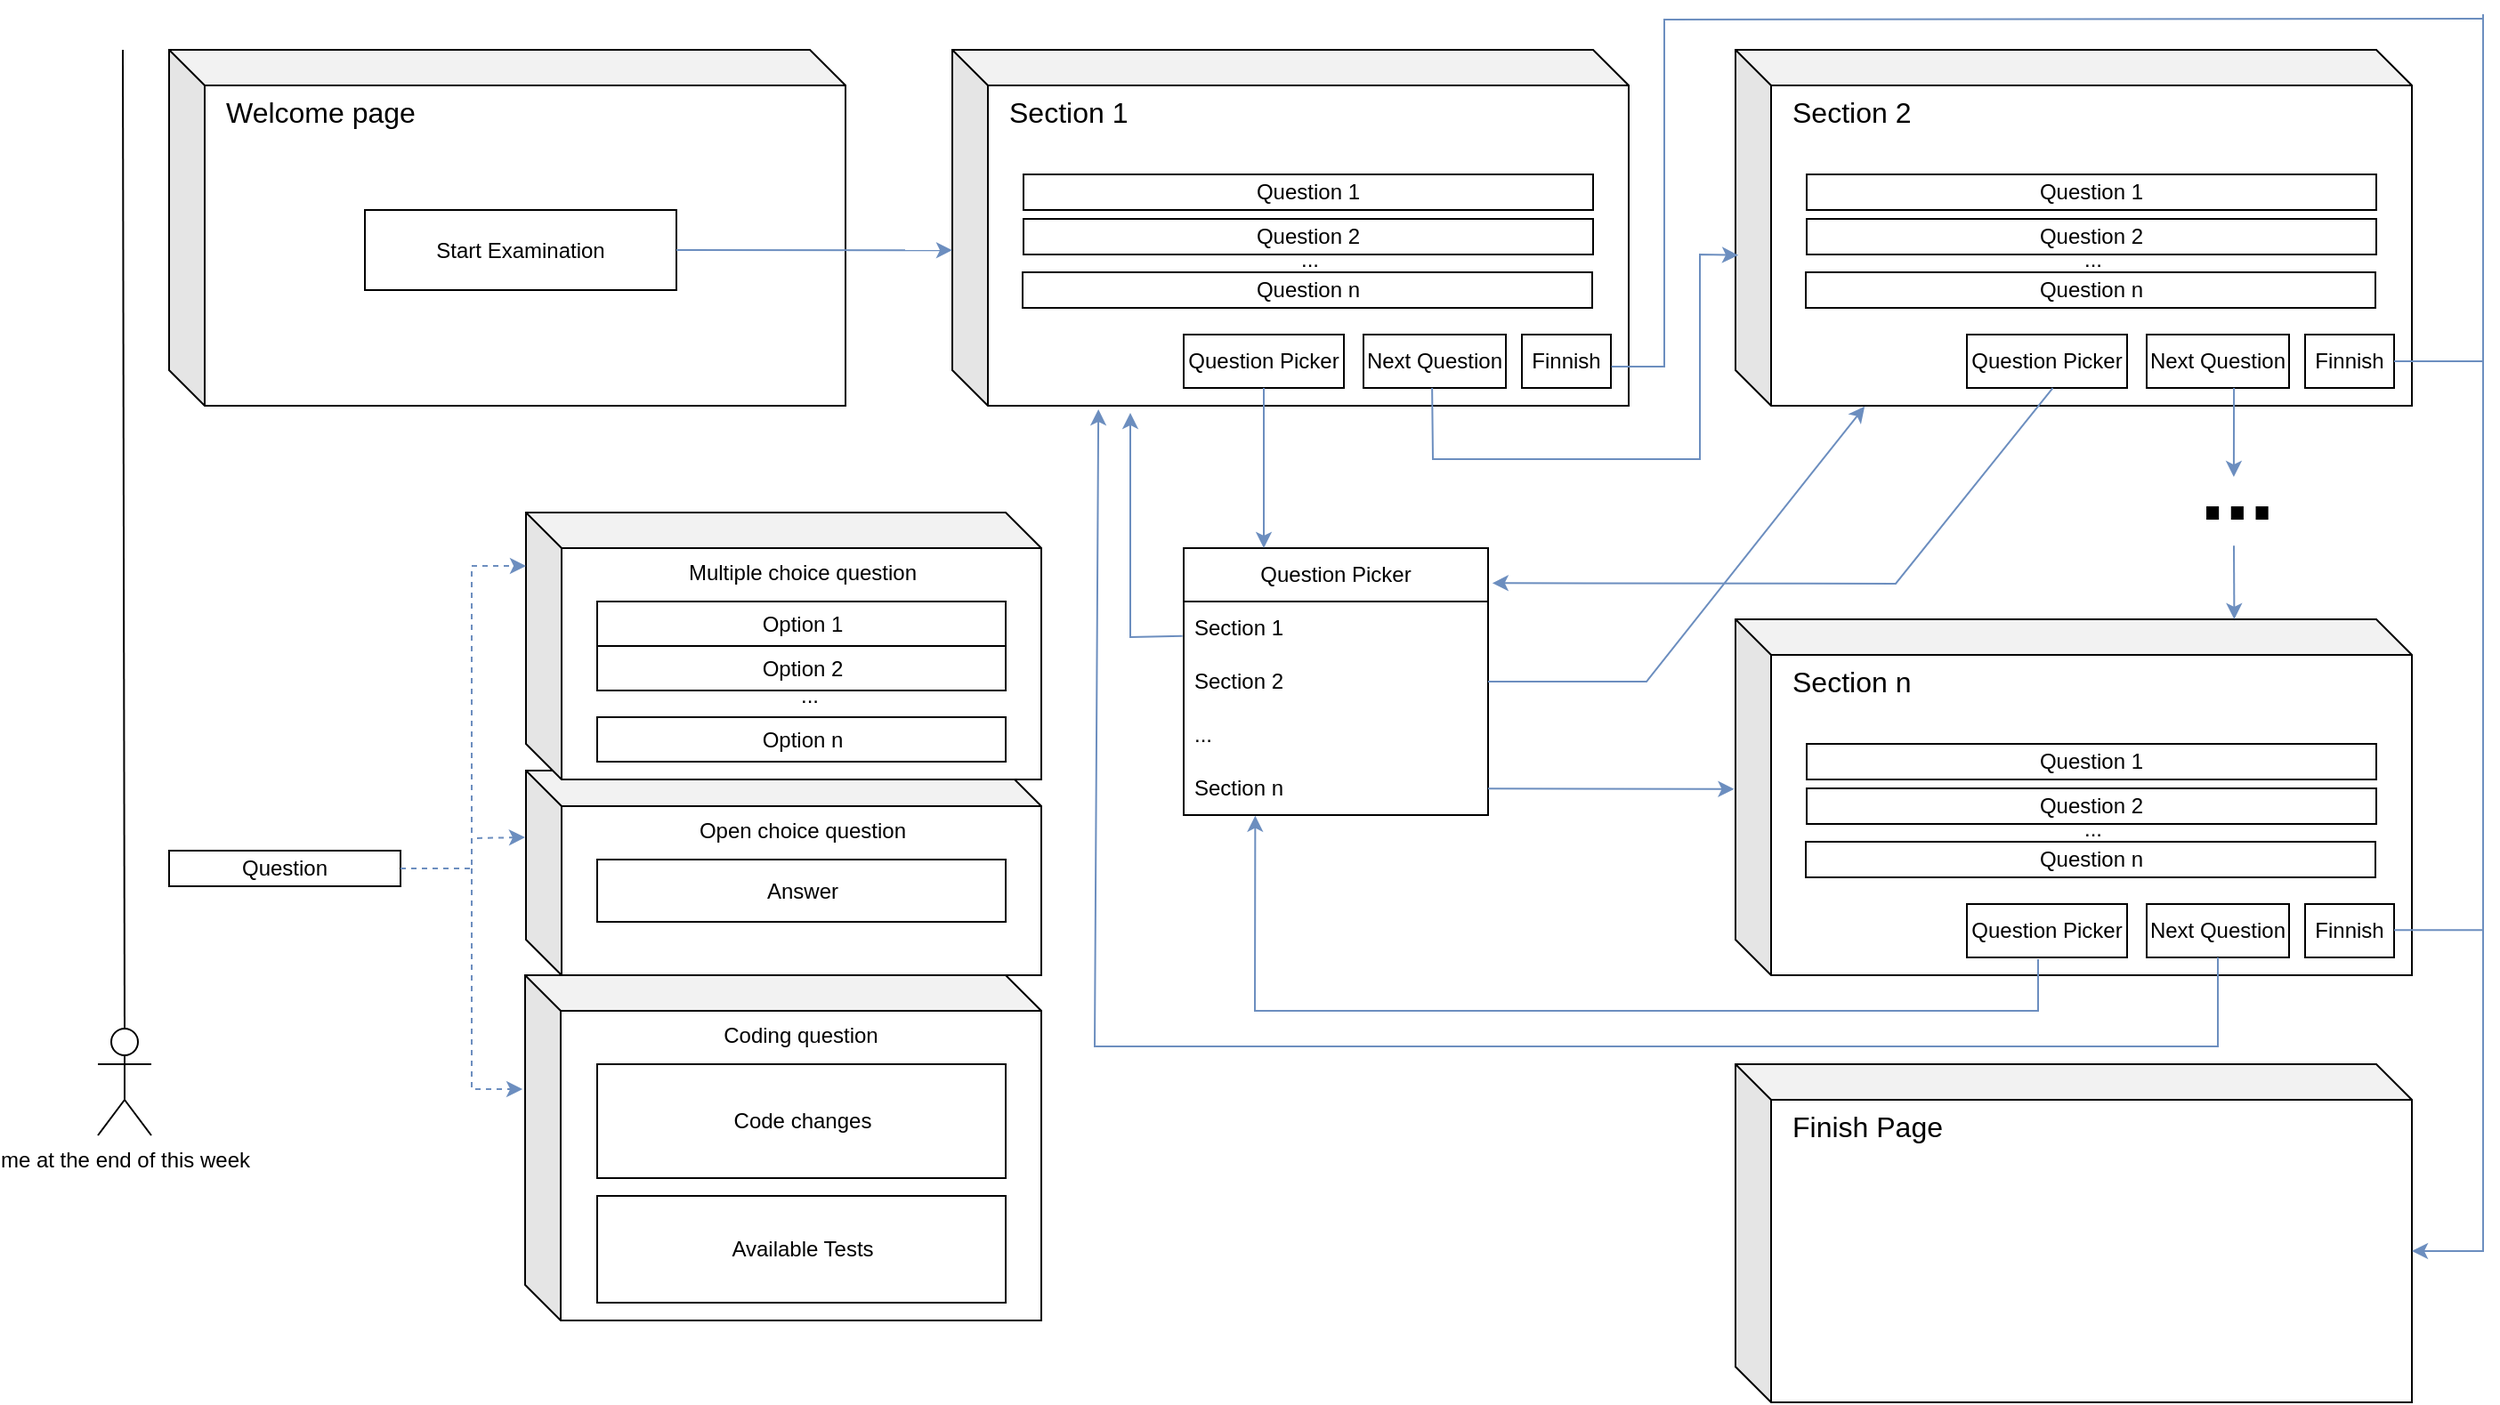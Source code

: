 <mxfile version="26.0.9">
  <diagram name="Pagina-1" id="24wl4rJfPtHlZv77M8ec">
    <mxGraphModel dx="1615" dy="871" grid="1" gridSize="10" guides="1" tooltips="1" connect="1" arrows="1" fold="1" page="1" pageScale="1" pageWidth="1200" pageHeight="1920" math="0" shadow="0">
      <root>
        <mxCell id="0" />
        <mxCell id="1" parent="0" />
        <mxCell id="Ht8Bc9fi52HaijCVLVB0-2" value="" style="shape=cube;whiteSpace=wrap;html=1;boundedLbl=1;backgroundOutline=1;darkOpacity=0.05;darkOpacity2=0.1;" parent="1" vertex="1">
          <mxGeometry x="160" y="40" width="380" height="200" as="geometry" />
        </mxCell>
        <mxCell id="Ht8Bc9fi52HaijCVLVB0-3" value="&lt;font style=&quot;font-size: 16px;&quot;&gt;Welcome page&lt;/font&gt;" style="text;html=1;align=left;verticalAlign=middle;whiteSpace=wrap;rounded=0;" parent="1" vertex="1">
          <mxGeometry x="190" y="60" width="170" height="30" as="geometry" />
        </mxCell>
        <mxCell id="Ht8Bc9fi52HaijCVLVB0-7" value="&lt;div&gt;Start Examination&lt;/div&gt;" style="rounded=0;whiteSpace=wrap;html=1;" parent="1" vertex="1">
          <mxGeometry x="270" y="130" width="175" height="45" as="geometry" />
        </mxCell>
        <mxCell id="Ht8Bc9fi52HaijCVLVB0-9" value="" style="shape=cube;whiteSpace=wrap;html=1;boundedLbl=1;backgroundOutline=1;darkOpacity=0.05;darkOpacity2=0.1;" parent="1" vertex="1">
          <mxGeometry x="600" y="40" width="380" height="200" as="geometry" />
        </mxCell>
        <mxCell id="Ht8Bc9fi52HaijCVLVB0-10" value="&lt;font style=&quot;font-size: 16px;&quot;&gt;Section 1&lt;/font&gt;" style="text;html=1;align=left;verticalAlign=middle;whiteSpace=wrap;rounded=0;" parent="1" vertex="1">
          <mxGeometry x="630" y="60" width="170" height="30" as="geometry" />
        </mxCell>
        <mxCell id="Ht8Bc9fi52HaijCVLVB0-34" value="Question 1" style="rounded=0;whiteSpace=wrap;html=1;" parent="1" vertex="1">
          <mxGeometry x="640" y="110" width="320" height="20" as="geometry" />
        </mxCell>
        <mxCell id="Ht8Bc9fi52HaijCVLVB0-35" value="Question 2" style="rounded=0;whiteSpace=wrap;html=1;" parent="1" vertex="1">
          <mxGeometry x="640" y="135" width="320" height="20" as="geometry" />
        </mxCell>
        <mxCell id="Ht8Bc9fi52HaijCVLVB0-36" value="Question n" style="rounded=0;whiteSpace=wrap;html=1;" parent="1" vertex="1">
          <mxGeometry x="639.5" y="165" width="320" height="20" as="geometry" />
        </mxCell>
        <mxCell id="Ht8Bc9fi52HaijCVLVB0-37" value="&lt;font&gt;...&lt;/font&gt;" style="text;html=1;align=center;verticalAlign=middle;whiteSpace=wrap;rounded=0;" parent="1" vertex="1">
          <mxGeometry x="771" y="150" width="60" height="15" as="geometry" />
        </mxCell>
        <mxCell id="Ht8Bc9fi52HaijCVLVB0-44" value="Question" style="rounded=0;whiteSpace=wrap;html=1;" parent="1" vertex="1">
          <mxGeometry x="160" y="490" width="130" height="20" as="geometry" />
        </mxCell>
        <mxCell id="Ht8Bc9fi52HaijCVLVB0-53" value="&lt;div&gt;Coding question&lt;/div&gt;" style="shape=cube;whiteSpace=wrap;html=1;boundedLbl=1;backgroundOutline=1;darkOpacity=0.05;darkOpacity2=0.1;verticalAlign=top;" parent="1" vertex="1">
          <mxGeometry x="360" y="560" width="290" height="194" as="geometry" />
        </mxCell>
        <mxCell id="Ht8Bc9fi52HaijCVLVB0-54" value="&lt;div&gt;Open choice question&lt;/div&gt;" style="shape=cube;whiteSpace=wrap;html=1;boundedLbl=1;backgroundOutline=1;darkOpacity=0.05;darkOpacity2=0.1;verticalAlign=top;" parent="1" vertex="1">
          <mxGeometry x="360.5" y="445" width="289.5" height="115" as="geometry" />
        </mxCell>
        <mxCell id="Ht8Bc9fi52HaijCVLVB0-55" value="Multiple choice question" style="shape=cube;whiteSpace=wrap;html=1;boundedLbl=1;backgroundOutline=1;darkOpacity=0.05;darkOpacity2=0.1;verticalAlign=top;" parent="1" vertex="1">
          <mxGeometry x="360.5" y="300" width="289.5" height="150" as="geometry" />
        </mxCell>
        <mxCell id="Ht8Bc9fi52HaijCVLVB0-56" value="Option 1" style="rounded=0;whiteSpace=wrap;html=1;" parent="1" vertex="1">
          <mxGeometry x="400.5" y="350" width="229.5" height="25" as="geometry" />
        </mxCell>
        <mxCell id="Ht8Bc9fi52HaijCVLVB0-57" value="&lt;div&gt;Option 2&lt;/div&gt;" style="rounded=0;whiteSpace=wrap;html=1;" parent="1" vertex="1">
          <mxGeometry x="400.5" y="375" width="229.5" height="25" as="geometry" />
        </mxCell>
        <mxCell id="Ht8Bc9fi52HaijCVLVB0-58" value="Option n" style="rounded=0;whiteSpace=wrap;html=1;" parent="1" vertex="1">
          <mxGeometry x="400.5" y="415" width="229.5" height="25" as="geometry" />
        </mxCell>
        <mxCell id="Ht8Bc9fi52HaijCVLVB0-62" value="&lt;font&gt;...&lt;/font&gt;" style="text;html=1;align=center;verticalAlign=middle;whiteSpace=wrap;rounded=0;" parent="1" vertex="1">
          <mxGeometry x="490" y="395" width="60" height="15" as="geometry" />
        </mxCell>
        <mxCell id="Ht8Bc9fi52HaijCVLVB0-63" value="Answer" style="rounded=0;whiteSpace=wrap;html=1;" parent="1" vertex="1">
          <mxGeometry x="400.5" y="495" width="229.5" height="35" as="geometry" />
        </mxCell>
        <mxCell id="Ht8Bc9fi52HaijCVLVB0-65" value="Code changes" style="rounded=0;whiteSpace=wrap;html=1;" parent="1" vertex="1">
          <mxGeometry x="400.5" y="610" width="229.5" height="64" as="geometry" />
        </mxCell>
        <mxCell id="Ht8Bc9fi52HaijCVLVB0-66" value="&lt;div&gt;Available Tests&lt;/div&gt;" style="rounded=0;whiteSpace=wrap;html=1;" parent="1" vertex="1">
          <mxGeometry x="400.5" y="684" width="229.5" height="60" as="geometry" />
        </mxCell>
        <mxCell id="Ht8Bc9fi52HaijCVLVB0-68" value="" style="endArrow=classic;dashed=1;html=1;rounded=0;entryX=0;entryY=0.2;entryDx=0;entryDy=0;entryPerimeter=0;fillColor=#dae8fc;strokeColor=#6c8ebf;endFill=1;" parent="1" target="Ht8Bc9fi52HaijCVLVB0-55" edge="1">
          <mxGeometry width="50" height="50" relative="1" as="geometry">
            <mxPoint x="330" y="480" as="sourcePoint" />
            <mxPoint x="240" y="490" as="targetPoint" />
            <Array as="points">
              <mxPoint x="330" y="330" />
            </Array>
          </mxGeometry>
        </mxCell>
        <mxCell id="Ht8Bc9fi52HaijCVLVB0-69" value="" style="endArrow=classic;dashed=1;html=1;rounded=0;entryX=-0.005;entryY=0.33;entryDx=0;entryDy=0;entryPerimeter=0;fillColor=#dae8fc;strokeColor=#6c8ebf;endFill=1;" parent="1" target="Ht8Bc9fi52HaijCVLVB0-53" edge="1">
          <mxGeometry width="50" height="50" relative="1" as="geometry">
            <mxPoint x="330" y="500" as="sourcePoint" />
            <mxPoint x="399.5" y="625" as="targetPoint" />
            <Array as="points">
              <mxPoint x="330" y="624" />
            </Array>
          </mxGeometry>
        </mxCell>
        <mxCell id="ya-eMkvV3Ybm7PLA_Z_5-2" value="Next Question" style="rounded=0;whiteSpace=wrap;html=1;" vertex="1" parent="1">
          <mxGeometry x="831" y="200" width="80" height="30" as="geometry" />
        </mxCell>
        <mxCell id="ya-eMkvV3Ybm7PLA_Z_5-17" value="Question Picker" style="rounded=0;whiteSpace=wrap;html=1;" vertex="1" parent="1">
          <mxGeometry x="730" y="200" width="90" height="30" as="geometry" />
        </mxCell>
        <mxCell id="ya-eMkvV3Ybm7PLA_Z_5-18" value="me at the end of this week" style="shape=umlActor;verticalLabelPosition=bottom;verticalAlign=top;html=1;outlineConnect=0;" vertex="1" parent="1">
          <mxGeometry x="120" y="590" width="30" height="60" as="geometry" />
        </mxCell>
        <mxCell id="ya-eMkvV3Ybm7PLA_Z_5-19" value="" style="endArrow=none;html=1;rounded=0;exitX=0.5;exitY=0;exitDx=0;exitDy=0;exitPerimeter=0;" edge="1" parent="1" source="ya-eMkvV3Ybm7PLA_Z_5-18">
          <mxGeometry width="50" height="50" relative="1" as="geometry">
            <mxPoint x="135" y="670" as="sourcePoint" />
            <mxPoint x="134" y="40" as="targetPoint" />
          </mxGeometry>
        </mxCell>
        <mxCell id="ya-eMkvV3Ybm7PLA_Z_5-20" value="" style="shape=cube;whiteSpace=wrap;html=1;boundedLbl=1;backgroundOutline=1;darkOpacity=0.05;darkOpacity2=0.1;" vertex="1" parent="1">
          <mxGeometry x="1040" y="40" width="380" height="200" as="geometry" />
        </mxCell>
        <mxCell id="ya-eMkvV3Ybm7PLA_Z_5-21" value="&lt;font style=&quot;font-size: 16px;&quot;&gt;Section 2&lt;br&gt;&lt;/font&gt;" style="text;html=1;align=left;verticalAlign=middle;whiteSpace=wrap;rounded=0;" vertex="1" parent="1">
          <mxGeometry x="1070" y="60" width="170" height="30" as="geometry" />
        </mxCell>
        <mxCell id="ya-eMkvV3Ybm7PLA_Z_5-22" value="Question 1" style="rounded=0;whiteSpace=wrap;html=1;" vertex="1" parent="1">
          <mxGeometry x="1080" y="110" width="320" height="20" as="geometry" />
        </mxCell>
        <mxCell id="ya-eMkvV3Ybm7PLA_Z_5-23" value="Question 2" style="rounded=0;whiteSpace=wrap;html=1;" vertex="1" parent="1">
          <mxGeometry x="1080" y="135" width="320" height="20" as="geometry" />
        </mxCell>
        <mxCell id="ya-eMkvV3Ybm7PLA_Z_5-24" value="Question n" style="rounded=0;whiteSpace=wrap;html=1;" vertex="1" parent="1">
          <mxGeometry x="1079.5" y="165" width="320" height="20" as="geometry" />
        </mxCell>
        <mxCell id="ya-eMkvV3Ybm7PLA_Z_5-25" value="&lt;font&gt;...&lt;/font&gt;" style="text;html=1;align=center;verticalAlign=middle;whiteSpace=wrap;rounded=0;" vertex="1" parent="1">
          <mxGeometry x="1211" y="150" width="60" height="15" as="geometry" />
        </mxCell>
        <mxCell id="ya-eMkvV3Ybm7PLA_Z_5-29" value="&lt;font&gt;&amp;nbsp;...&lt;/font&gt;" style="text;html=1;align=center;verticalAlign=middle;whiteSpace=wrap;rounded=0;fontSize=50;fontStyle=1" vertex="1" parent="1">
          <mxGeometry x="1260" y="260" width="110" height="52.5" as="geometry" />
        </mxCell>
        <mxCell id="ya-eMkvV3Ybm7PLA_Z_5-30" value="" style="endArrow=classic;dashed=1;html=1;rounded=0;entryX=0;entryY=0.2;entryDx=0;entryDy=0;entryPerimeter=0;fillColor=#dae8fc;strokeColor=#6c8ebf;endFill=1;exitX=1;exitY=0.5;exitDx=0;exitDy=0;" edge="1" parent="1" source="Ht8Bc9fi52HaijCVLVB0-44">
          <mxGeometry width="50" height="50" relative="1" as="geometry">
            <mxPoint x="290" y="632.5" as="sourcePoint" />
            <mxPoint x="360" y="482.5" as="targetPoint" />
            <Array as="points">
              <mxPoint x="330" y="500" />
              <mxPoint x="330" y="483" />
            </Array>
          </mxGeometry>
        </mxCell>
        <mxCell id="ya-eMkvV3Ybm7PLA_Z_5-31" value="" style="shape=cube;whiteSpace=wrap;html=1;boundedLbl=1;backgroundOutline=1;darkOpacity=0.05;darkOpacity2=0.1;" vertex="1" parent="1">
          <mxGeometry x="1040" y="360" width="380" height="200" as="geometry" />
        </mxCell>
        <mxCell id="ya-eMkvV3Ybm7PLA_Z_5-32" value="&lt;div&gt;&lt;font style=&quot;font-size: 16px;&quot;&gt;Section n&lt;/font&gt;&lt;/div&gt;" style="text;html=1;align=left;verticalAlign=middle;whiteSpace=wrap;rounded=0;" vertex="1" parent="1">
          <mxGeometry x="1070" y="380" width="170" height="30" as="geometry" />
        </mxCell>
        <mxCell id="ya-eMkvV3Ybm7PLA_Z_5-33" value="Question 1" style="rounded=0;whiteSpace=wrap;html=1;" vertex="1" parent="1">
          <mxGeometry x="1080" y="430" width="320" height="20" as="geometry" />
        </mxCell>
        <mxCell id="ya-eMkvV3Ybm7PLA_Z_5-34" value="Question 2" style="rounded=0;whiteSpace=wrap;html=1;" vertex="1" parent="1">
          <mxGeometry x="1080" y="455" width="320" height="20" as="geometry" />
        </mxCell>
        <mxCell id="ya-eMkvV3Ybm7PLA_Z_5-35" value="Question n" style="rounded=0;whiteSpace=wrap;html=1;" vertex="1" parent="1">
          <mxGeometry x="1079.5" y="485" width="320" height="20" as="geometry" />
        </mxCell>
        <mxCell id="ya-eMkvV3Ybm7PLA_Z_5-36" value="&lt;font&gt;...&lt;/font&gt;" style="text;html=1;align=center;verticalAlign=middle;whiteSpace=wrap;rounded=0;" vertex="1" parent="1">
          <mxGeometry x="1211" y="470" width="60" height="15" as="geometry" />
        </mxCell>
        <mxCell id="ya-eMkvV3Ybm7PLA_Z_5-39" value="" style="shape=cube;whiteSpace=wrap;html=1;boundedLbl=1;backgroundOutline=1;darkOpacity=0.05;darkOpacity2=0.1;" vertex="1" parent="1">
          <mxGeometry x="1040" y="610" width="380" height="190" as="geometry" />
        </mxCell>
        <mxCell id="ya-eMkvV3Ybm7PLA_Z_5-40" value="&lt;div&gt;&lt;font style=&quot;font-size: 16px;&quot;&gt;Finish Page&lt;/font&gt;&lt;/div&gt;" style="text;html=1;align=left;verticalAlign=middle;whiteSpace=wrap;rounded=0;" vertex="1" parent="1">
          <mxGeometry x="1070" y="630" width="170" height="30" as="geometry" />
        </mxCell>
        <mxCell id="ya-eMkvV3Ybm7PLA_Z_5-42" value="Question Picker" style="swimlane;fontStyle=0;childLayout=stackLayout;horizontal=1;startSize=30;horizontalStack=0;resizeParent=1;resizeParentMax=0;resizeLast=0;collapsible=1;marginBottom=0;whiteSpace=wrap;html=1;" vertex="1" parent="1">
          <mxGeometry x="730" y="320" width="171" height="150" as="geometry" />
        </mxCell>
        <mxCell id="ya-eMkvV3Ybm7PLA_Z_5-43" value="Section 1" style="text;strokeColor=none;fillColor=none;align=left;verticalAlign=middle;spacingLeft=4;spacingRight=4;overflow=hidden;points=[[0,0.5],[1,0.5]];portConstraint=eastwest;rotatable=0;whiteSpace=wrap;html=1;" vertex="1" parent="ya-eMkvV3Ybm7PLA_Z_5-42">
          <mxGeometry y="30" width="171" height="30" as="geometry" />
        </mxCell>
        <mxCell id="ya-eMkvV3Ybm7PLA_Z_5-44" value="Section 2" style="text;strokeColor=none;fillColor=none;align=left;verticalAlign=middle;spacingLeft=4;spacingRight=4;overflow=hidden;points=[[0,0.5],[1,0.5]];portConstraint=eastwest;rotatable=0;whiteSpace=wrap;html=1;" vertex="1" parent="ya-eMkvV3Ybm7PLA_Z_5-42">
          <mxGeometry y="60" width="171" height="30" as="geometry" />
        </mxCell>
        <mxCell id="ya-eMkvV3Ybm7PLA_Z_5-45" value="..." style="text;strokeColor=none;fillColor=none;align=left;verticalAlign=middle;spacingLeft=4;spacingRight=4;overflow=hidden;points=[[0,0.5],[1,0.5]];portConstraint=eastwest;rotatable=0;whiteSpace=wrap;html=1;" vertex="1" parent="ya-eMkvV3Ybm7PLA_Z_5-42">
          <mxGeometry y="90" width="171" height="30" as="geometry" />
        </mxCell>
        <mxCell id="ya-eMkvV3Ybm7PLA_Z_5-46" value="&lt;div&gt;Section n&lt;/div&gt;" style="text;strokeColor=none;fillColor=none;align=left;verticalAlign=middle;spacingLeft=4;spacingRight=4;overflow=hidden;points=[[0,0.5],[1,0.5]];portConstraint=eastwest;rotatable=0;whiteSpace=wrap;html=1;" vertex="1" parent="ya-eMkvV3Ybm7PLA_Z_5-42">
          <mxGeometry y="120" width="171" height="30" as="geometry" />
        </mxCell>
        <mxCell id="ya-eMkvV3Ybm7PLA_Z_5-47" value="Finnish" style="rounded=0;whiteSpace=wrap;html=1;" vertex="1" parent="1">
          <mxGeometry x="920" y="200" width="50" height="30" as="geometry" />
        </mxCell>
        <mxCell id="ya-eMkvV3Ybm7PLA_Z_5-49" value="Next Question" style="rounded=0;whiteSpace=wrap;html=1;" vertex="1" parent="1">
          <mxGeometry x="1271" y="200" width="80" height="30" as="geometry" />
        </mxCell>
        <mxCell id="ya-eMkvV3Ybm7PLA_Z_5-50" value="Question Picker" style="rounded=0;whiteSpace=wrap;html=1;" vertex="1" parent="1">
          <mxGeometry x="1170" y="200" width="90" height="30" as="geometry" />
        </mxCell>
        <mxCell id="ya-eMkvV3Ybm7PLA_Z_5-51" value="Finnish" style="rounded=0;whiteSpace=wrap;html=1;" vertex="1" parent="1">
          <mxGeometry x="1360" y="200" width="50" height="30" as="geometry" />
        </mxCell>
        <mxCell id="ya-eMkvV3Ybm7PLA_Z_5-52" value="Next Question" style="rounded=0;whiteSpace=wrap;html=1;" vertex="1" parent="1">
          <mxGeometry x="1271" y="520" width="80" height="30" as="geometry" />
        </mxCell>
        <mxCell id="ya-eMkvV3Ybm7PLA_Z_5-53" value="Question Picker" style="rounded=0;whiteSpace=wrap;html=1;" vertex="1" parent="1">
          <mxGeometry x="1170" y="520" width="90" height="30" as="geometry" />
        </mxCell>
        <mxCell id="ya-eMkvV3Ybm7PLA_Z_5-54" value="Finnish" style="rounded=0;whiteSpace=wrap;html=1;" vertex="1" parent="1">
          <mxGeometry x="1360" y="520" width="50" height="30" as="geometry" />
        </mxCell>
        <mxCell id="ya-eMkvV3Ybm7PLA_Z_5-55" value="" style="endArrow=classic;html=1;rounded=0;exitX=1;exitY=0.5;exitDx=0;exitDy=0;entryX=0;entryY=0.563;entryDx=0;entryDy=0;entryPerimeter=0;fillColor=#dae8fc;strokeColor=#6c8ebf;" edge="1" parent="1" source="Ht8Bc9fi52HaijCVLVB0-7" target="Ht8Bc9fi52HaijCVLVB0-9">
          <mxGeometry width="50" height="50" relative="1" as="geometry">
            <mxPoint x="460" y="210" as="sourcePoint" />
            <mxPoint x="510" y="160" as="targetPoint" />
          </mxGeometry>
        </mxCell>
        <mxCell id="ya-eMkvV3Ybm7PLA_Z_5-56" value="" style="endArrow=classic;html=1;rounded=0;exitX=0.482;exitY=1.001;exitDx=0;exitDy=0;entryX=0.004;entryY=0.577;entryDx=0;entryDy=0;entryPerimeter=0;exitPerimeter=0;fillColor=#dae8fc;strokeColor=#6c8ebf;" edge="1" parent="1" source="ya-eMkvV3Ybm7PLA_Z_5-2" target="ya-eMkvV3Ybm7PLA_Z_5-20">
          <mxGeometry width="50" height="50" relative="1" as="geometry">
            <mxPoint x="510" y="310" as="sourcePoint" />
            <mxPoint x="560" y="260" as="targetPoint" />
            <Array as="points">
              <mxPoint x="870" y="270" />
              <mxPoint x="1020" y="270" />
              <mxPoint x="1020" y="155" />
            </Array>
          </mxGeometry>
        </mxCell>
        <mxCell id="ya-eMkvV3Ybm7PLA_Z_5-57" value="" style="endArrow=classic;html=1;rounded=0;exitX=0.613;exitY=1;exitDx=0;exitDy=0;exitPerimeter=0;entryX=0.545;entryY=0.381;entryDx=0;entryDy=0;entryPerimeter=0;fillColor=#dae8fc;strokeColor=#6c8ebf;" edge="1" parent="1" source="ya-eMkvV3Ybm7PLA_Z_5-49" target="ya-eMkvV3Ybm7PLA_Z_5-29">
          <mxGeometry width="50" height="50" relative="1" as="geometry">
            <mxPoint x="1070" y="360" as="sourcePoint" />
            <mxPoint x="1370" y="280" as="targetPoint" />
            <Array as="points">
              <mxPoint x="1320" y="250" />
            </Array>
          </mxGeometry>
        </mxCell>
        <mxCell id="ya-eMkvV3Ybm7PLA_Z_5-58" value="" style="endArrow=classic;html=1;rounded=0;entryX=0.869;entryY=0.007;entryDx=0;entryDy=0;entryPerimeter=0;fillColor=#dae8fc;strokeColor=#6c8ebf;" edge="1" parent="1">
          <mxGeometry width="50" height="50" relative="1" as="geometry">
            <mxPoint x="1320" y="318.6" as="sourcePoint" />
            <mxPoint x="1320.22" y="360.0" as="targetPoint" />
          </mxGeometry>
        </mxCell>
        <mxCell id="ya-eMkvV3Ybm7PLA_Z_5-59" value="" style="endArrow=classic;html=1;rounded=0;exitX=0.5;exitY=1;exitDx=0;exitDy=0;entryX=0.216;entryY=1.01;entryDx=0;entryDy=0;entryPerimeter=0;fillColor=#dae8fc;strokeColor=#6c8ebf;" edge="1" parent="1" source="ya-eMkvV3Ybm7PLA_Z_5-52" target="Ht8Bc9fi52HaijCVLVB0-9">
          <mxGeometry width="50" height="50" relative="1" as="geometry">
            <mxPoint x="1090" y="610" as="sourcePoint" />
            <mxPoint x="1140" y="560" as="targetPoint" />
            <Array as="points">
              <mxPoint x="1311" y="600" />
              <mxPoint x="680" y="600" />
            </Array>
          </mxGeometry>
        </mxCell>
        <mxCell id="ya-eMkvV3Ybm7PLA_Z_5-60" value="" style="endArrow=none;html=1;rounded=0;exitX=1;exitY=0.5;exitDx=0;exitDy=0;startFill=0;fillColor=#dae8fc;strokeColor=#6c8ebf;" edge="1" parent="1" source="ya-eMkvV3Ybm7PLA_Z_5-51">
          <mxGeometry width="50" height="50" relative="1" as="geometry">
            <mxPoint x="1100" y="300" as="sourcePoint" />
            <mxPoint x="1460" y="215" as="targetPoint" />
          </mxGeometry>
        </mxCell>
        <mxCell id="ya-eMkvV3Ybm7PLA_Z_5-61" value="" style="endArrow=classic;html=1;rounded=0;entryX=0;entryY=0;entryDx=380;entryDy=105;entryPerimeter=0;fillColor=#dae8fc;strokeColor=#6c8ebf;" edge="1" parent="1" target="ya-eMkvV3Ybm7PLA_Z_5-39">
          <mxGeometry width="50" height="50" relative="1" as="geometry">
            <mxPoint x="1460" y="20" as="sourcePoint" />
            <mxPoint x="1150" y="320" as="targetPoint" />
            <Array as="points">
              <mxPoint x="1460" y="715" />
            </Array>
          </mxGeometry>
        </mxCell>
        <mxCell id="ya-eMkvV3Ybm7PLA_Z_5-62" value="" style="endArrow=none;html=1;rounded=0;exitX=1.006;exitY=0.602;exitDx=0;exitDy=0;startFill=0;exitPerimeter=0;fillColor=#dae8fc;strokeColor=#6c8ebf;" edge="1" parent="1" source="ya-eMkvV3Ybm7PLA_Z_5-47">
          <mxGeometry width="50" height="50" relative="1" as="geometry">
            <mxPoint x="970" y="217.5" as="sourcePoint" />
            <mxPoint x="1460" y="22.5" as="targetPoint" />
            <Array as="points">
              <mxPoint x="1000" y="218" />
              <mxPoint x="1000" y="23" />
            </Array>
          </mxGeometry>
        </mxCell>
        <mxCell id="ya-eMkvV3Ybm7PLA_Z_5-63" value="" style="endArrow=classic;html=1;rounded=0;entryX=0.235;entryY=1.012;entryDx=0;entryDy=0;entryPerimeter=0;fillColor=#dae8fc;strokeColor=#6c8ebf;" edge="1" parent="1" target="ya-eMkvV3Ybm7PLA_Z_5-46">
          <mxGeometry width="50" height="50" relative="1" as="geometry">
            <mxPoint x="1210" y="551" as="sourcePoint" />
            <mxPoint x="960" y="540" as="targetPoint" />
            <Array as="points">
              <mxPoint x="1210" y="580" />
              <mxPoint x="770" y="580" />
            </Array>
          </mxGeometry>
        </mxCell>
        <mxCell id="ya-eMkvV3Ybm7PLA_Z_5-64" value="" style="endArrow=classic;html=1;rounded=0;entryX=-0.002;entryY=0.477;entryDx=0;entryDy=0;entryPerimeter=0;fillColor=#dae8fc;strokeColor=#6c8ebf;" edge="1" parent="1" source="ya-eMkvV3Ybm7PLA_Z_5-46" target="ya-eMkvV3Ybm7PLA_Z_5-31">
          <mxGeometry width="50" height="50" relative="1" as="geometry">
            <mxPoint x="1070" y="470" as="sourcePoint" />
            <mxPoint x="1120" y="420" as="targetPoint" />
          </mxGeometry>
        </mxCell>
        <mxCell id="ya-eMkvV3Ybm7PLA_Z_5-65" value="" style="endArrow=classic;html=1;rounded=0;exitX=1;exitY=0.5;exitDx=0;exitDy=0;entryX=0.191;entryY=1.002;entryDx=0;entryDy=0;entryPerimeter=0;fillColor=#dae8fc;strokeColor=#6c8ebf;" edge="1" parent="1" source="ya-eMkvV3Ybm7PLA_Z_5-44" target="ya-eMkvV3Ybm7PLA_Z_5-20">
          <mxGeometry width="50" height="50" relative="1" as="geometry">
            <mxPoint x="1070" y="440" as="sourcePoint" />
            <mxPoint x="1120" y="390" as="targetPoint" />
            <Array as="points">
              <mxPoint x="990" y="395" />
            </Array>
          </mxGeometry>
        </mxCell>
        <mxCell id="ya-eMkvV3Ybm7PLA_Z_5-66" value="" style="endArrow=classic;html=1;rounded=0;exitX=0.536;exitY=1.001;exitDx=0;exitDy=0;entryX=1.014;entryY=0.131;entryDx=0;entryDy=0;entryPerimeter=0;fillColor=#dae8fc;strokeColor=#6c8ebf;exitPerimeter=0;" edge="1" parent="1" source="ya-eMkvV3Ybm7PLA_Z_5-50" target="ya-eMkvV3Ybm7PLA_Z_5-42">
          <mxGeometry width="50" height="50" relative="1" as="geometry">
            <mxPoint x="1070" y="390" as="sourcePoint" />
            <mxPoint x="1120" y="340" as="targetPoint" />
            <Array as="points">
              <mxPoint x="1130" y="340" />
            </Array>
          </mxGeometry>
        </mxCell>
        <mxCell id="ya-eMkvV3Ybm7PLA_Z_5-67" value="" style="endArrow=classic;html=1;rounded=0;exitX=0.5;exitY=1;exitDx=0;exitDy=0;fillColor=#dae8fc;strokeColor=#6c8ebf;" edge="1" parent="1" source="ya-eMkvV3Ybm7PLA_Z_5-17">
          <mxGeometry width="50" height="50" relative="1" as="geometry">
            <mxPoint x="930" y="410" as="sourcePoint" />
            <mxPoint x="775" y="320" as="targetPoint" />
          </mxGeometry>
        </mxCell>
        <mxCell id="ya-eMkvV3Ybm7PLA_Z_5-68" value="" style="endArrow=classic;html=1;rounded=0;exitX=-0.004;exitY=0.644;exitDx=0;exitDy=0;fillColor=#dae8fc;strokeColor=#6c8ebf;exitPerimeter=0;" edge="1" parent="1" source="ya-eMkvV3Ybm7PLA_Z_5-43">
          <mxGeometry width="50" height="50" relative="1" as="geometry">
            <mxPoint x="650" y="425" as="sourcePoint" />
            <mxPoint x="700" y="244" as="targetPoint" />
            <Array as="points">
              <mxPoint x="700" y="370" />
            </Array>
          </mxGeometry>
        </mxCell>
        <mxCell id="ya-eMkvV3Ybm7PLA_Z_5-69" value="" style="endArrow=none;html=1;rounded=0;exitX=1;exitY=0.5;exitDx=0;exitDy=0;startFill=0;fillColor=#dae8fc;strokeColor=#6c8ebf;" edge="1" parent="1">
          <mxGeometry width="50" height="50" relative="1" as="geometry">
            <mxPoint x="1410" y="534.6" as="sourcePoint" />
            <mxPoint x="1460" y="534.6" as="targetPoint" />
          </mxGeometry>
        </mxCell>
      </root>
    </mxGraphModel>
  </diagram>
</mxfile>
